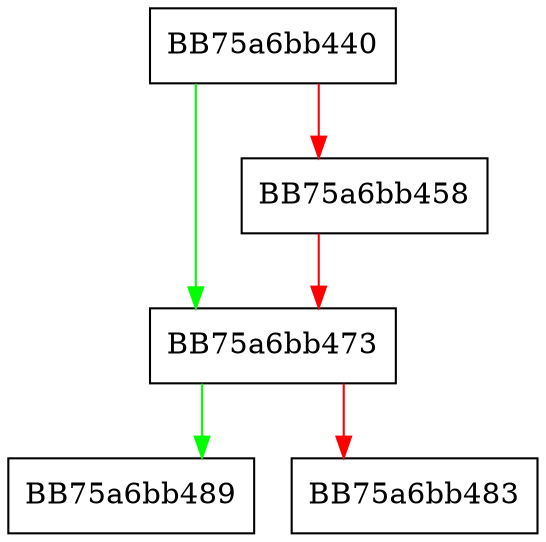 digraph _Do_call {
  node [shape="box"];
  graph [splines=ortho];
  BB75a6bb440 -> BB75a6bb473 [color="green"];
  BB75a6bb440 -> BB75a6bb458 [color="red"];
  BB75a6bb458 -> BB75a6bb473 [color="red"];
  BB75a6bb473 -> BB75a6bb489 [color="green"];
  BB75a6bb473 -> BB75a6bb483 [color="red"];
}